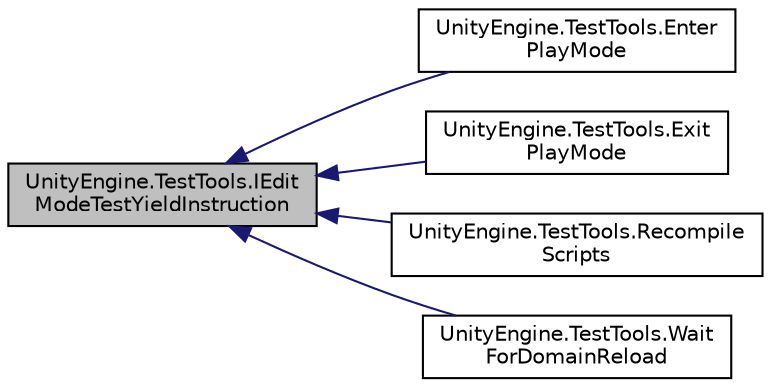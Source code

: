 digraph "UnityEngine.TestTools.IEditModeTestYieldInstruction"
{
 // LATEX_PDF_SIZE
  edge [fontname="Helvetica",fontsize="10",labelfontname="Helvetica",labelfontsize="10"];
  node [fontname="Helvetica",fontsize="10",shape=record];
  rankdir="LR";
  Node1 [label="UnityEngine.TestTools.IEdit\lModeTestYieldInstruction",height=0.2,width=0.4,color="black", fillcolor="grey75", style="filled", fontcolor="black",tooltip=" "];
  Node1 -> Node2 [dir="back",color="midnightblue",fontsize="10",style="solid",fontname="Helvetica"];
  Node2 [label="UnityEngine.TestTools.Enter\lPlayMode",height=0.2,width=0.4,color="black", fillcolor="white", style="filled",URL="$class_unity_engine_1_1_test_tools_1_1_enter_play_mode.html",tooltip=" "];
  Node1 -> Node3 [dir="back",color="midnightblue",fontsize="10",style="solid",fontname="Helvetica"];
  Node3 [label="UnityEngine.TestTools.Exit\lPlayMode",height=0.2,width=0.4,color="black", fillcolor="white", style="filled",URL="$class_unity_engine_1_1_test_tools_1_1_exit_play_mode.html",tooltip=" "];
  Node1 -> Node4 [dir="back",color="midnightblue",fontsize="10",style="solid",fontname="Helvetica"];
  Node4 [label="UnityEngine.TestTools.Recompile\lScripts",height=0.2,width=0.4,color="black", fillcolor="white", style="filled",URL="$class_unity_engine_1_1_test_tools_1_1_recompile_scripts.html",tooltip=" "];
  Node1 -> Node5 [dir="back",color="midnightblue",fontsize="10",style="solid",fontname="Helvetica"];
  Node5 [label="UnityEngine.TestTools.Wait\lForDomainReload",height=0.2,width=0.4,color="black", fillcolor="white", style="filled",URL="$class_unity_engine_1_1_test_tools_1_1_wait_for_domain_reload.html",tooltip=" "];
}
